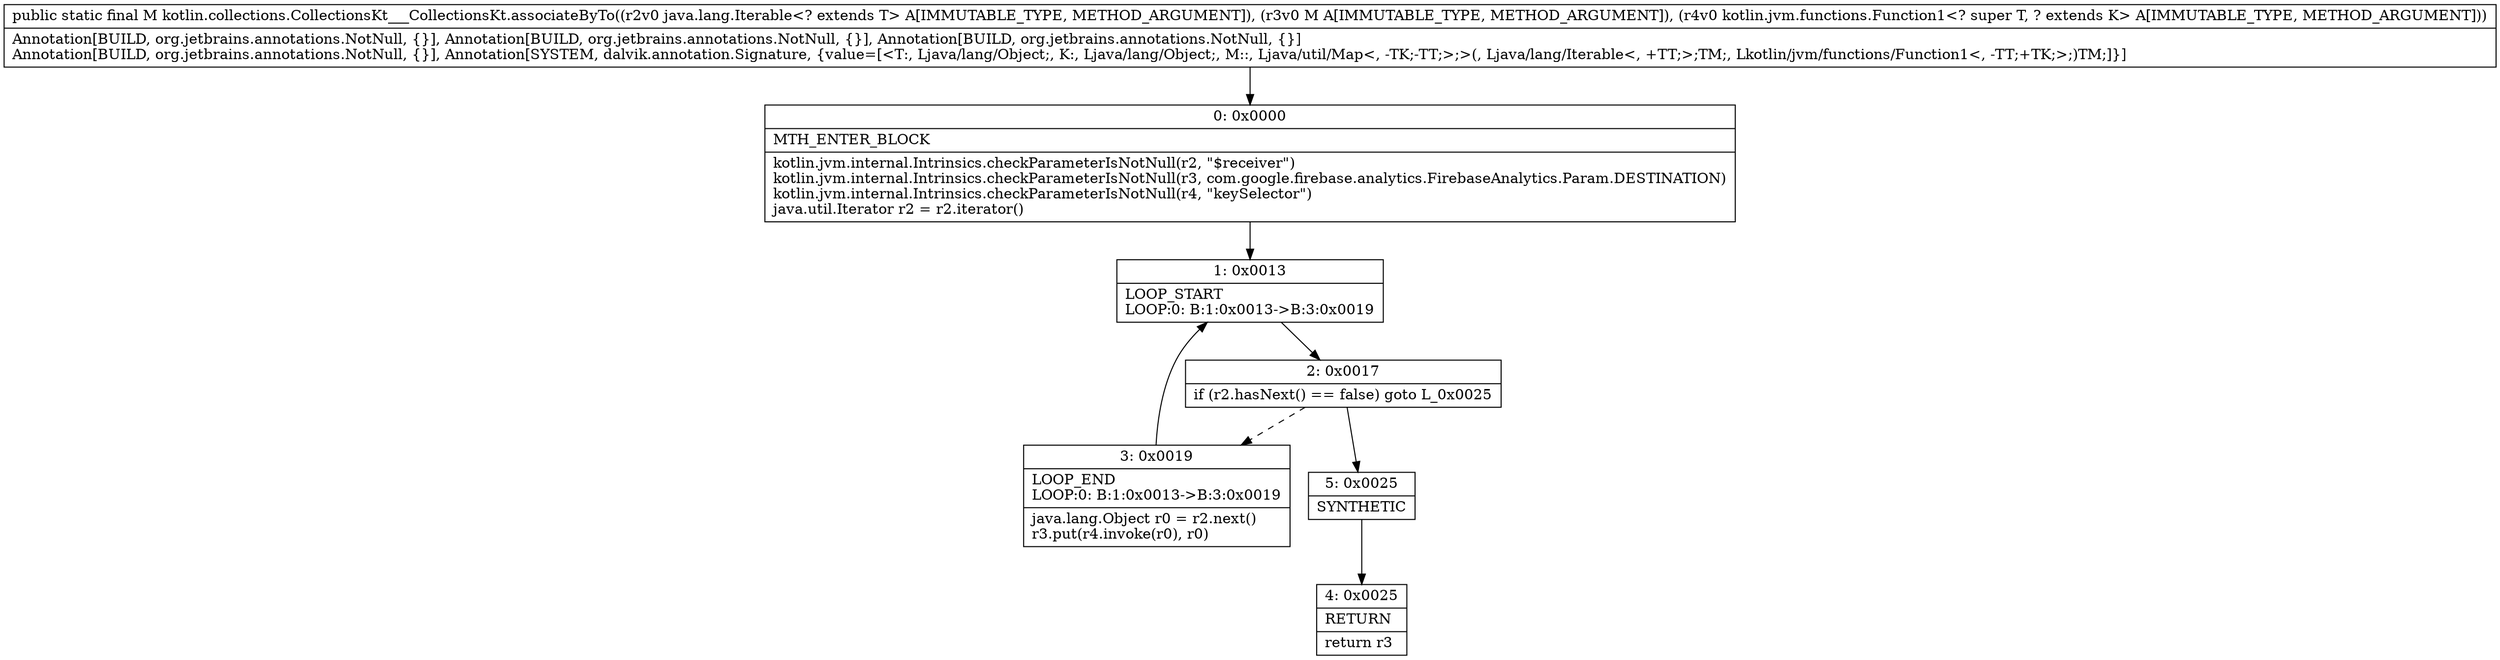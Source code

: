digraph "CFG forkotlin.collections.CollectionsKt___CollectionsKt.associateByTo(Ljava\/lang\/Iterable;Ljava\/util\/Map;Lkotlin\/jvm\/functions\/Function1;)Ljava\/util\/Map;" {
Node_0 [shape=record,label="{0\:\ 0x0000|MTH_ENTER_BLOCK\l|kotlin.jvm.internal.Intrinsics.checkParameterIsNotNull(r2, \"$receiver\")\lkotlin.jvm.internal.Intrinsics.checkParameterIsNotNull(r3, com.google.firebase.analytics.FirebaseAnalytics.Param.DESTINATION)\lkotlin.jvm.internal.Intrinsics.checkParameterIsNotNull(r4, \"keySelector\")\ljava.util.Iterator r2 = r2.iterator()\l}"];
Node_1 [shape=record,label="{1\:\ 0x0013|LOOP_START\lLOOP:0: B:1:0x0013\-\>B:3:0x0019\l}"];
Node_2 [shape=record,label="{2\:\ 0x0017|if (r2.hasNext() == false) goto L_0x0025\l}"];
Node_3 [shape=record,label="{3\:\ 0x0019|LOOP_END\lLOOP:0: B:1:0x0013\-\>B:3:0x0019\l|java.lang.Object r0 = r2.next()\lr3.put(r4.invoke(r0), r0)\l}"];
Node_4 [shape=record,label="{4\:\ 0x0025|RETURN\l|return r3\l}"];
Node_5 [shape=record,label="{5\:\ 0x0025|SYNTHETIC\l}"];
MethodNode[shape=record,label="{public static final M kotlin.collections.CollectionsKt___CollectionsKt.associateByTo((r2v0 java.lang.Iterable\<? extends T\> A[IMMUTABLE_TYPE, METHOD_ARGUMENT]), (r3v0 M A[IMMUTABLE_TYPE, METHOD_ARGUMENT]), (r4v0 kotlin.jvm.functions.Function1\<? super T, ? extends K\> A[IMMUTABLE_TYPE, METHOD_ARGUMENT]))  | Annotation[BUILD, org.jetbrains.annotations.NotNull, \{\}], Annotation[BUILD, org.jetbrains.annotations.NotNull, \{\}], Annotation[BUILD, org.jetbrains.annotations.NotNull, \{\}]\lAnnotation[BUILD, org.jetbrains.annotations.NotNull, \{\}], Annotation[SYSTEM, dalvik.annotation.Signature, \{value=[\<T:, Ljava\/lang\/Object;, K:, Ljava\/lang\/Object;, M::, Ljava\/util\/Map\<, \-TK;\-TT;\>;\>(, Ljava\/lang\/Iterable\<, +TT;\>;TM;, Lkotlin\/jvm\/functions\/Function1\<, \-TT;+TK;\>;)TM;]\}]\l}"];
MethodNode -> Node_0;
Node_0 -> Node_1;
Node_1 -> Node_2;
Node_2 -> Node_3[style=dashed];
Node_2 -> Node_5;
Node_3 -> Node_1;
Node_5 -> Node_4;
}

